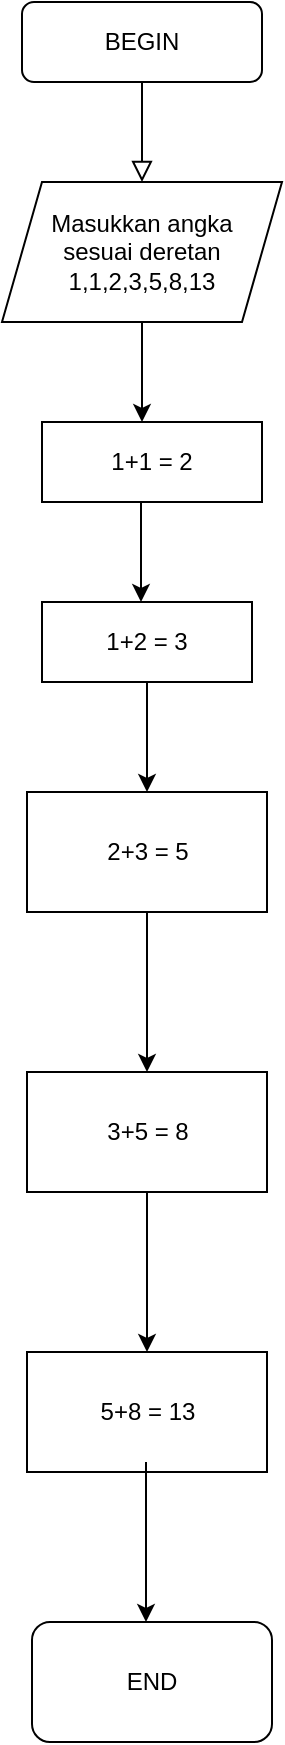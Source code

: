 <mxfile version="15.1.2" type="github">
  <diagram id="C5RBs43oDa-KdzZeNtuy" name="Page-1">
    <mxGraphModel dx="1038" dy="579" grid="1" gridSize="10" guides="1" tooltips="1" connect="1" arrows="1" fold="1" page="1" pageScale="1" pageWidth="827" pageHeight="1169" math="0" shadow="0">
      <root>
        <mxCell id="WIyWlLk6GJQsqaUBKTNV-0" />
        <mxCell id="WIyWlLk6GJQsqaUBKTNV-1" parent="WIyWlLk6GJQsqaUBKTNV-0" />
        <mxCell id="WIyWlLk6GJQsqaUBKTNV-2" value="" style="rounded=0;html=1;jettySize=auto;orthogonalLoop=1;fontSize=11;endArrow=block;endFill=0;endSize=8;strokeWidth=1;shadow=0;labelBackgroundColor=none;edgeStyle=orthogonalEdgeStyle;" parent="WIyWlLk6GJQsqaUBKTNV-1" source="WIyWlLk6GJQsqaUBKTNV-3" edge="1">
          <mxGeometry relative="1" as="geometry">
            <mxPoint x="220" y="170" as="targetPoint" />
          </mxGeometry>
        </mxCell>
        <mxCell id="WIyWlLk6GJQsqaUBKTNV-3" value="BEGIN" style="rounded=1;whiteSpace=wrap;html=1;fontSize=12;glass=0;strokeWidth=1;shadow=0;" parent="WIyWlLk6GJQsqaUBKTNV-1" vertex="1">
          <mxGeometry x="160" y="80" width="120" height="40" as="geometry" />
        </mxCell>
        <mxCell id="DUWBiujtQng9v9qHJjd8-0" value="Masukkan angka&lt;br&gt;sesuai deretan&lt;br&gt;1,1,2,3,5,8,13" style="shape=parallelogram;perimeter=parallelogramPerimeter;whiteSpace=wrap;html=1;fixedSize=1;" vertex="1" parent="WIyWlLk6GJQsqaUBKTNV-1">
          <mxGeometry x="150" y="170" width="140" height="70" as="geometry" />
        </mxCell>
        <mxCell id="DUWBiujtQng9v9qHJjd8-2" value="" style="endArrow=classic;html=1;" edge="1" parent="WIyWlLk6GJQsqaUBKTNV-1">
          <mxGeometry width="50" height="50" relative="1" as="geometry">
            <mxPoint x="220" y="240" as="sourcePoint" />
            <mxPoint x="220" y="290" as="targetPoint" />
          </mxGeometry>
        </mxCell>
        <mxCell id="DUWBiujtQng9v9qHJjd8-3" value="1+1 = 2" style="rounded=0;whiteSpace=wrap;html=1;" vertex="1" parent="WIyWlLk6GJQsqaUBKTNV-1">
          <mxGeometry x="170" y="290" width="110" height="40" as="geometry" />
        </mxCell>
        <mxCell id="DUWBiujtQng9v9qHJjd8-10" value="" style="edgeStyle=orthogonalEdgeStyle;rounded=0;orthogonalLoop=1;jettySize=auto;html=1;" edge="1" parent="WIyWlLk6GJQsqaUBKTNV-1" source="DUWBiujtQng9v9qHJjd8-6" target="DUWBiujtQng9v9qHJjd8-9">
          <mxGeometry relative="1" as="geometry" />
        </mxCell>
        <mxCell id="DUWBiujtQng9v9qHJjd8-6" value="1+2 = 3" style="rounded=0;whiteSpace=wrap;html=1;" vertex="1" parent="WIyWlLk6GJQsqaUBKTNV-1">
          <mxGeometry x="170" y="380" width="105" height="40" as="geometry" />
        </mxCell>
        <mxCell id="DUWBiujtQng9v9qHJjd8-8" value="" style="endArrow=classic;html=1;" edge="1" parent="WIyWlLk6GJQsqaUBKTNV-1">
          <mxGeometry width="50" height="50" relative="1" as="geometry">
            <mxPoint x="219.5" y="330" as="sourcePoint" />
            <mxPoint x="219.5" y="380" as="targetPoint" />
          </mxGeometry>
        </mxCell>
        <mxCell id="DUWBiujtQng9v9qHJjd8-12" value="" style="edgeStyle=orthogonalEdgeStyle;rounded=0;orthogonalLoop=1;jettySize=auto;html=1;" edge="1" parent="WIyWlLk6GJQsqaUBKTNV-1" source="DUWBiujtQng9v9qHJjd8-9" target="DUWBiujtQng9v9qHJjd8-11">
          <mxGeometry relative="1" as="geometry" />
        </mxCell>
        <mxCell id="DUWBiujtQng9v9qHJjd8-9" value="2+3 = 5" style="whiteSpace=wrap;html=1;rounded=0;" vertex="1" parent="WIyWlLk6GJQsqaUBKTNV-1">
          <mxGeometry x="162.5" y="475" width="120" height="60" as="geometry" />
        </mxCell>
        <mxCell id="DUWBiujtQng9v9qHJjd8-14" value="" style="edgeStyle=orthogonalEdgeStyle;rounded=0;orthogonalLoop=1;jettySize=auto;html=1;" edge="1" parent="WIyWlLk6GJQsqaUBKTNV-1" source="DUWBiujtQng9v9qHJjd8-11" target="DUWBiujtQng9v9qHJjd8-13">
          <mxGeometry relative="1" as="geometry" />
        </mxCell>
        <mxCell id="DUWBiujtQng9v9qHJjd8-11" value="3+5 = 8" style="whiteSpace=wrap;html=1;rounded=0;" vertex="1" parent="WIyWlLk6GJQsqaUBKTNV-1">
          <mxGeometry x="162.5" y="615" width="120" height="60" as="geometry" />
        </mxCell>
        <mxCell id="DUWBiujtQng9v9qHJjd8-13" value="5+8 = 13" style="whiteSpace=wrap;html=1;rounded=0;" vertex="1" parent="WIyWlLk6GJQsqaUBKTNV-1">
          <mxGeometry x="162.5" y="755" width="120" height="60" as="geometry" />
        </mxCell>
        <mxCell id="DUWBiujtQng9v9qHJjd8-19" value="END" style="rounded=1;whiteSpace=wrap;html=1;" vertex="1" parent="WIyWlLk6GJQsqaUBKTNV-1">
          <mxGeometry x="165" y="890" width="120" height="60" as="geometry" />
        </mxCell>
        <mxCell id="DUWBiujtQng9v9qHJjd8-20" value="" style="edgeStyle=orthogonalEdgeStyle;rounded=0;orthogonalLoop=1;jettySize=auto;html=1;" edge="1" parent="WIyWlLk6GJQsqaUBKTNV-1">
          <mxGeometry relative="1" as="geometry">
            <mxPoint x="222" y="810" as="sourcePoint" />
            <mxPoint x="222" y="890" as="targetPoint" />
          </mxGeometry>
        </mxCell>
      </root>
    </mxGraphModel>
  </diagram>
</mxfile>
